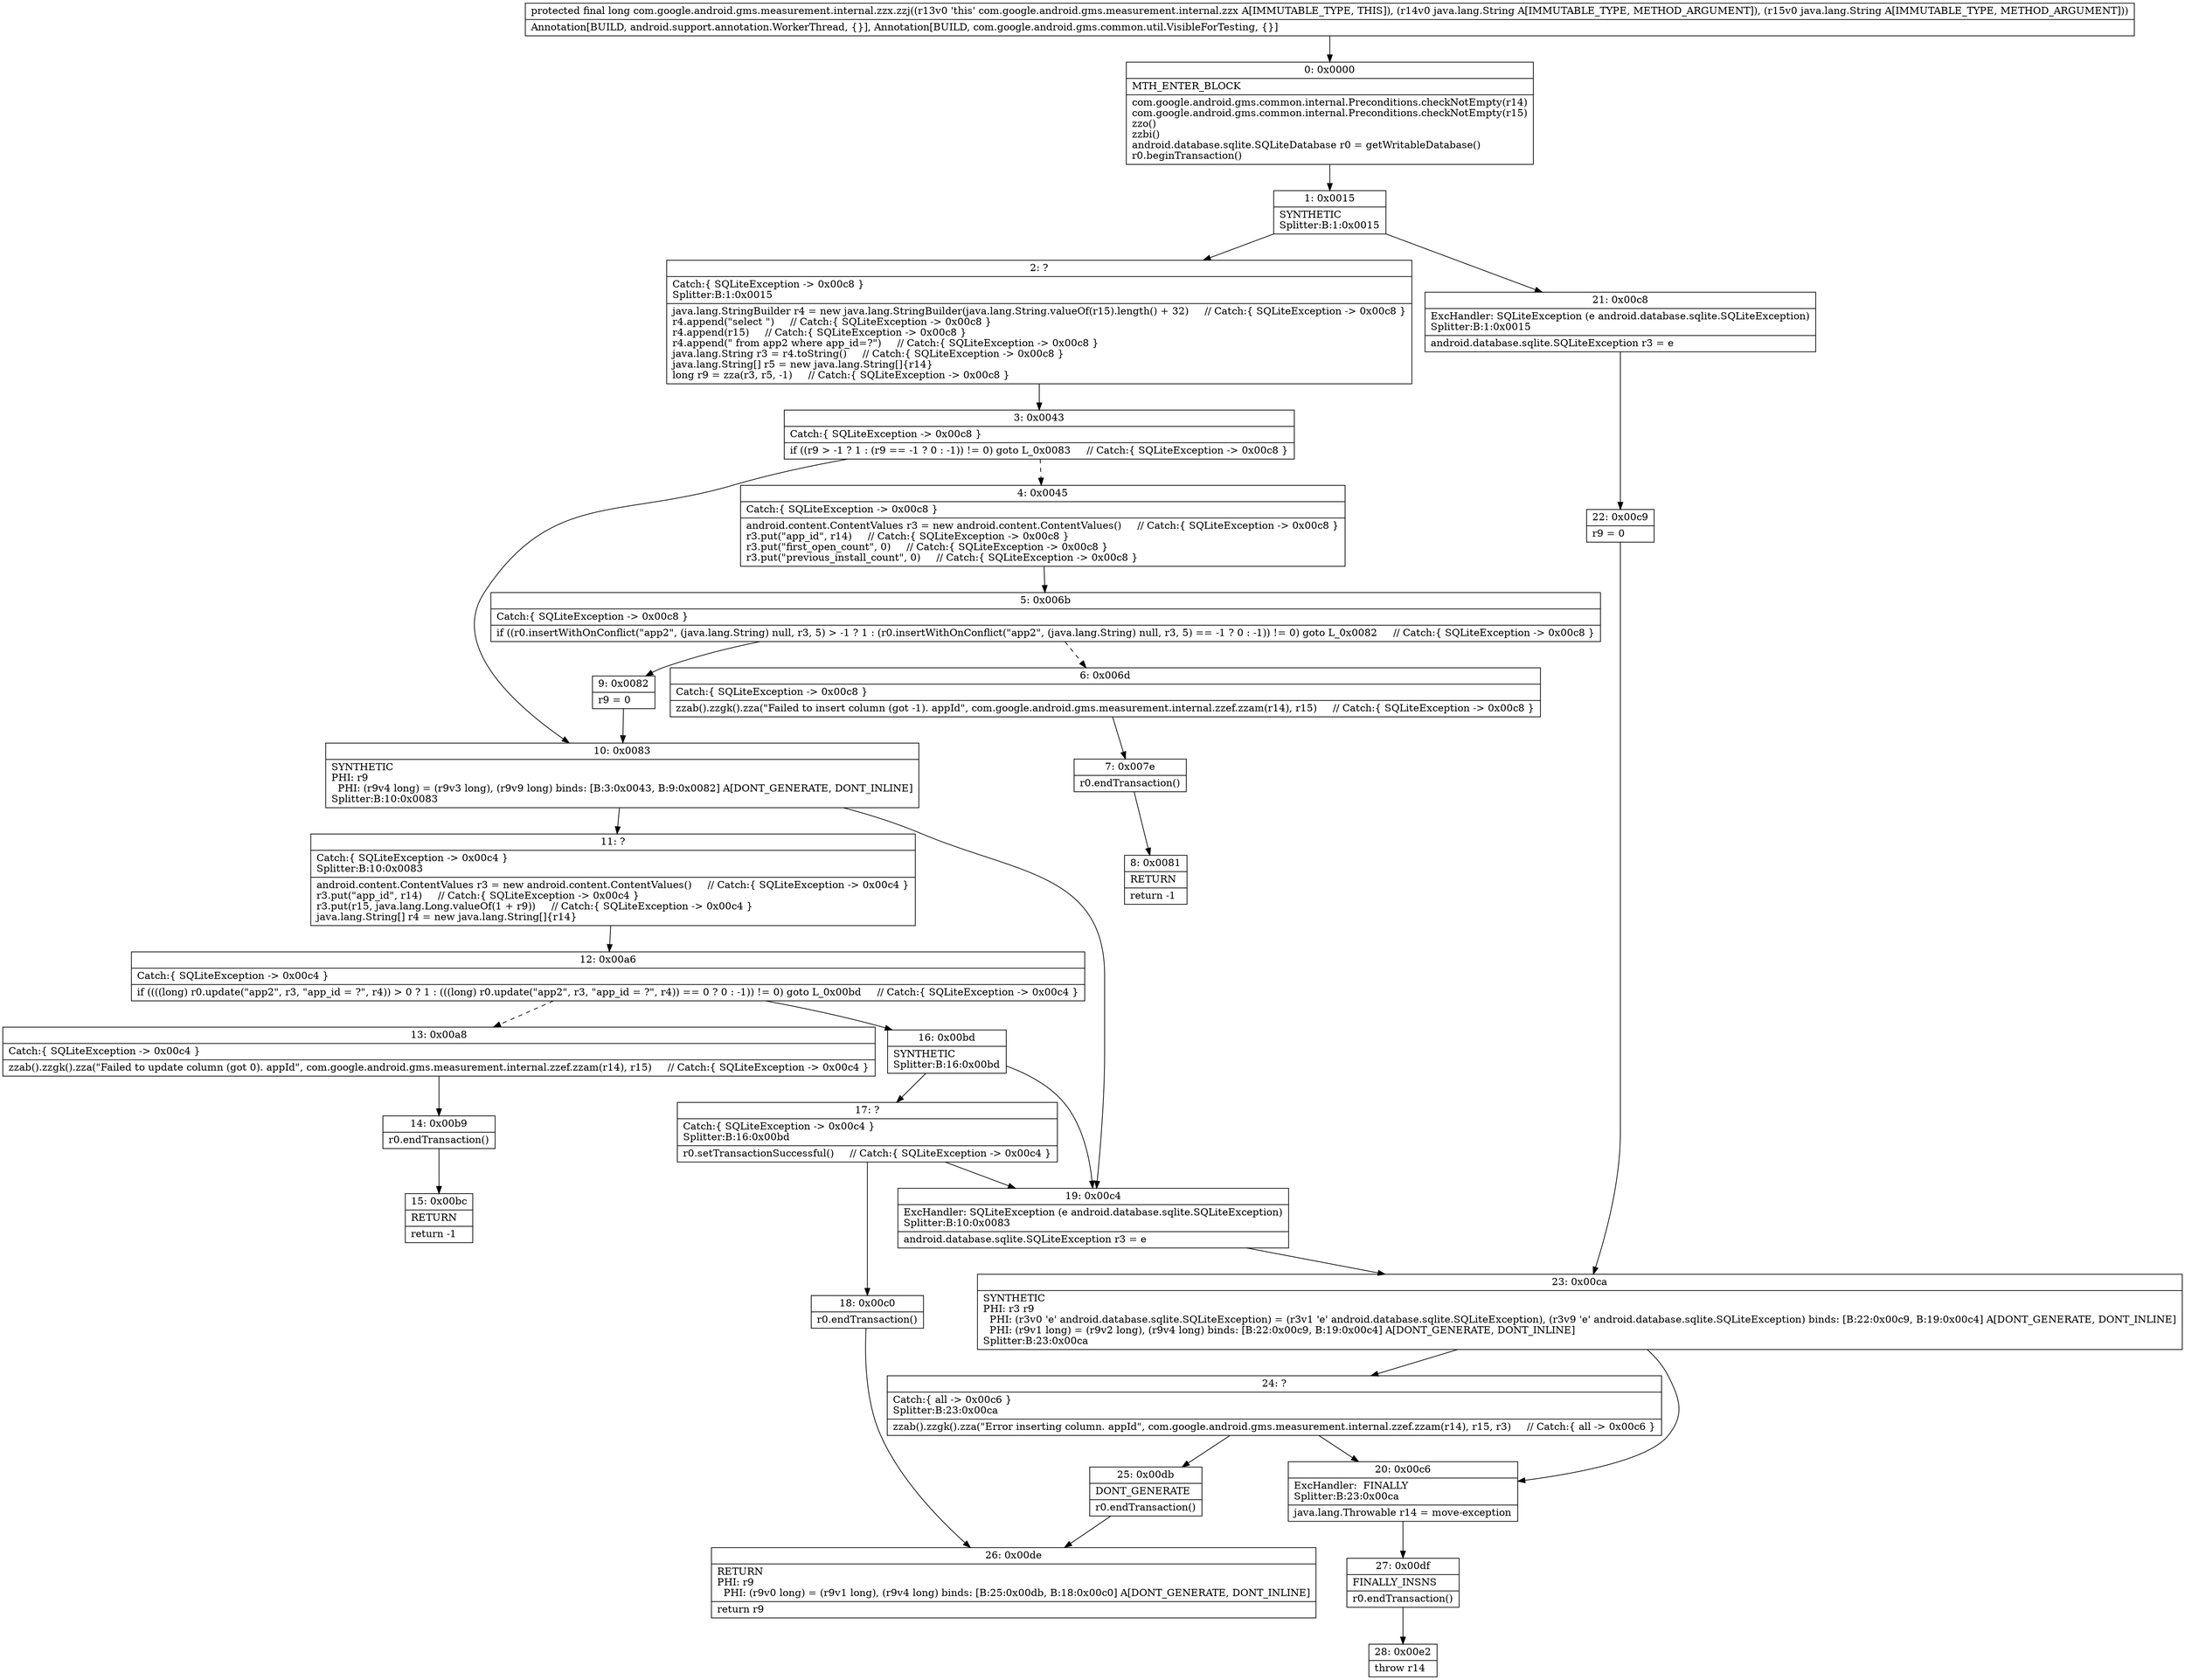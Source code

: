 digraph "CFG forcom.google.android.gms.measurement.internal.zzx.zzj(Ljava\/lang\/String;Ljava\/lang\/String;)J" {
Node_0 [shape=record,label="{0\:\ 0x0000|MTH_ENTER_BLOCK\l|com.google.android.gms.common.internal.Preconditions.checkNotEmpty(r14)\lcom.google.android.gms.common.internal.Preconditions.checkNotEmpty(r15)\lzzo()\lzzbi()\landroid.database.sqlite.SQLiteDatabase r0 = getWritableDatabase()\lr0.beginTransaction()\l}"];
Node_1 [shape=record,label="{1\:\ 0x0015|SYNTHETIC\lSplitter:B:1:0x0015\l}"];
Node_2 [shape=record,label="{2\:\ ?|Catch:\{ SQLiteException \-\> 0x00c8 \}\lSplitter:B:1:0x0015\l|java.lang.StringBuilder r4 = new java.lang.StringBuilder(java.lang.String.valueOf(r15).length() + 32)     \/\/ Catch:\{ SQLiteException \-\> 0x00c8 \}\lr4.append(\"select \")     \/\/ Catch:\{ SQLiteException \-\> 0x00c8 \}\lr4.append(r15)     \/\/ Catch:\{ SQLiteException \-\> 0x00c8 \}\lr4.append(\" from app2 where app_id=?\")     \/\/ Catch:\{ SQLiteException \-\> 0x00c8 \}\ljava.lang.String r3 = r4.toString()     \/\/ Catch:\{ SQLiteException \-\> 0x00c8 \}\ljava.lang.String[] r5 = new java.lang.String[]\{r14\}\llong r9 = zza(r3, r5, \-1)     \/\/ Catch:\{ SQLiteException \-\> 0x00c8 \}\l}"];
Node_3 [shape=record,label="{3\:\ 0x0043|Catch:\{ SQLiteException \-\> 0x00c8 \}\l|if ((r9 \> \-1 ? 1 : (r9 == \-1 ? 0 : \-1)) != 0) goto L_0x0083     \/\/ Catch:\{ SQLiteException \-\> 0x00c8 \}\l}"];
Node_4 [shape=record,label="{4\:\ 0x0045|Catch:\{ SQLiteException \-\> 0x00c8 \}\l|android.content.ContentValues r3 = new android.content.ContentValues()     \/\/ Catch:\{ SQLiteException \-\> 0x00c8 \}\lr3.put(\"app_id\", r14)     \/\/ Catch:\{ SQLiteException \-\> 0x00c8 \}\lr3.put(\"first_open_count\", 0)     \/\/ Catch:\{ SQLiteException \-\> 0x00c8 \}\lr3.put(\"previous_install_count\", 0)     \/\/ Catch:\{ SQLiteException \-\> 0x00c8 \}\l}"];
Node_5 [shape=record,label="{5\:\ 0x006b|Catch:\{ SQLiteException \-\> 0x00c8 \}\l|if ((r0.insertWithOnConflict(\"app2\", (java.lang.String) null, r3, 5) \> \-1 ? 1 : (r0.insertWithOnConflict(\"app2\", (java.lang.String) null, r3, 5) == \-1 ? 0 : \-1)) != 0) goto L_0x0082     \/\/ Catch:\{ SQLiteException \-\> 0x00c8 \}\l}"];
Node_6 [shape=record,label="{6\:\ 0x006d|Catch:\{ SQLiteException \-\> 0x00c8 \}\l|zzab().zzgk().zza(\"Failed to insert column (got \-1). appId\", com.google.android.gms.measurement.internal.zzef.zzam(r14), r15)     \/\/ Catch:\{ SQLiteException \-\> 0x00c8 \}\l}"];
Node_7 [shape=record,label="{7\:\ 0x007e|r0.endTransaction()\l}"];
Node_8 [shape=record,label="{8\:\ 0x0081|RETURN\l|return \-1\l}"];
Node_9 [shape=record,label="{9\:\ 0x0082|r9 = 0\l}"];
Node_10 [shape=record,label="{10\:\ 0x0083|SYNTHETIC\lPHI: r9 \l  PHI: (r9v4 long) = (r9v3 long), (r9v9 long) binds: [B:3:0x0043, B:9:0x0082] A[DONT_GENERATE, DONT_INLINE]\lSplitter:B:10:0x0083\l}"];
Node_11 [shape=record,label="{11\:\ ?|Catch:\{ SQLiteException \-\> 0x00c4 \}\lSplitter:B:10:0x0083\l|android.content.ContentValues r3 = new android.content.ContentValues()     \/\/ Catch:\{ SQLiteException \-\> 0x00c4 \}\lr3.put(\"app_id\", r14)     \/\/ Catch:\{ SQLiteException \-\> 0x00c4 \}\lr3.put(r15, java.lang.Long.valueOf(1 + r9))     \/\/ Catch:\{ SQLiteException \-\> 0x00c4 \}\ljava.lang.String[] r4 = new java.lang.String[]\{r14\}\l}"];
Node_12 [shape=record,label="{12\:\ 0x00a6|Catch:\{ SQLiteException \-\> 0x00c4 \}\l|if ((((long) r0.update(\"app2\", r3, \"app_id = ?\", r4)) \> 0 ? 1 : (((long) r0.update(\"app2\", r3, \"app_id = ?\", r4)) == 0 ? 0 : \-1)) != 0) goto L_0x00bd     \/\/ Catch:\{ SQLiteException \-\> 0x00c4 \}\l}"];
Node_13 [shape=record,label="{13\:\ 0x00a8|Catch:\{ SQLiteException \-\> 0x00c4 \}\l|zzab().zzgk().zza(\"Failed to update column (got 0). appId\", com.google.android.gms.measurement.internal.zzef.zzam(r14), r15)     \/\/ Catch:\{ SQLiteException \-\> 0x00c4 \}\l}"];
Node_14 [shape=record,label="{14\:\ 0x00b9|r0.endTransaction()\l}"];
Node_15 [shape=record,label="{15\:\ 0x00bc|RETURN\l|return \-1\l}"];
Node_16 [shape=record,label="{16\:\ 0x00bd|SYNTHETIC\lSplitter:B:16:0x00bd\l}"];
Node_17 [shape=record,label="{17\:\ ?|Catch:\{ SQLiteException \-\> 0x00c4 \}\lSplitter:B:16:0x00bd\l|r0.setTransactionSuccessful()     \/\/ Catch:\{ SQLiteException \-\> 0x00c4 \}\l}"];
Node_18 [shape=record,label="{18\:\ 0x00c0|r0.endTransaction()\l}"];
Node_19 [shape=record,label="{19\:\ 0x00c4|ExcHandler: SQLiteException (e android.database.sqlite.SQLiteException)\lSplitter:B:10:0x0083\l|android.database.sqlite.SQLiteException r3 = e\l}"];
Node_20 [shape=record,label="{20\:\ 0x00c6|ExcHandler:  FINALLY\lSplitter:B:23:0x00ca\l|java.lang.Throwable r14 = move\-exception\l}"];
Node_21 [shape=record,label="{21\:\ 0x00c8|ExcHandler: SQLiteException (e android.database.sqlite.SQLiteException)\lSplitter:B:1:0x0015\l|android.database.sqlite.SQLiteException r3 = e\l}"];
Node_22 [shape=record,label="{22\:\ 0x00c9|r9 = 0\l}"];
Node_23 [shape=record,label="{23\:\ 0x00ca|SYNTHETIC\lPHI: r3 r9 \l  PHI: (r3v0 'e' android.database.sqlite.SQLiteException) = (r3v1 'e' android.database.sqlite.SQLiteException), (r3v9 'e' android.database.sqlite.SQLiteException) binds: [B:22:0x00c9, B:19:0x00c4] A[DONT_GENERATE, DONT_INLINE]\l  PHI: (r9v1 long) = (r9v2 long), (r9v4 long) binds: [B:22:0x00c9, B:19:0x00c4] A[DONT_GENERATE, DONT_INLINE]\lSplitter:B:23:0x00ca\l}"];
Node_24 [shape=record,label="{24\:\ ?|Catch:\{ all \-\> 0x00c6 \}\lSplitter:B:23:0x00ca\l|zzab().zzgk().zza(\"Error inserting column. appId\", com.google.android.gms.measurement.internal.zzef.zzam(r14), r15, r3)     \/\/ Catch:\{ all \-\> 0x00c6 \}\l}"];
Node_25 [shape=record,label="{25\:\ 0x00db|DONT_GENERATE\l|r0.endTransaction()\l}"];
Node_26 [shape=record,label="{26\:\ 0x00de|RETURN\lPHI: r9 \l  PHI: (r9v0 long) = (r9v1 long), (r9v4 long) binds: [B:25:0x00db, B:18:0x00c0] A[DONT_GENERATE, DONT_INLINE]\l|return r9\l}"];
Node_27 [shape=record,label="{27\:\ 0x00df|FINALLY_INSNS\l|r0.endTransaction()\l}"];
Node_28 [shape=record,label="{28\:\ 0x00e2|throw r14\l}"];
MethodNode[shape=record,label="{protected final long com.google.android.gms.measurement.internal.zzx.zzj((r13v0 'this' com.google.android.gms.measurement.internal.zzx A[IMMUTABLE_TYPE, THIS]), (r14v0 java.lang.String A[IMMUTABLE_TYPE, METHOD_ARGUMENT]), (r15v0 java.lang.String A[IMMUTABLE_TYPE, METHOD_ARGUMENT]))  | Annotation[BUILD, android.support.annotation.WorkerThread, \{\}], Annotation[BUILD, com.google.android.gms.common.util.VisibleForTesting, \{\}]\l}"];
MethodNode -> Node_0;
Node_0 -> Node_1;
Node_1 -> Node_2;
Node_1 -> Node_21;
Node_2 -> Node_3;
Node_3 -> Node_4[style=dashed];
Node_3 -> Node_10;
Node_4 -> Node_5;
Node_5 -> Node_6[style=dashed];
Node_5 -> Node_9;
Node_6 -> Node_7;
Node_7 -> Node_8;
Node_9 -> Node_10;
Node_10 -> Node_11;
Node_10 -> Node_19;
Node_11 -> Node_12;
Node_12 -> Node_13[style=dashed];
Node_12 -> Node_16;
Node_13 -> Node_14;
Node_14 -> Node_15;
Node_16 -> Node_17;
Node_16 -> Node_19;
Node_17 -> Node_18;
Node_17 -> Node_19;
Node_18 -> Node_26;
Node_19 -> Node_23;
Node_20 -> Node_27;
Node_21 -> Node_22;
Node_22 -> Node_23;
Node_23 -> Node_24;
Node_23 -> Node_20;
Node_24 -> Node_25;
Node_24 -> Node_20;
Node_25 -> Node_26;
Node_27 -> Node_28;
}


